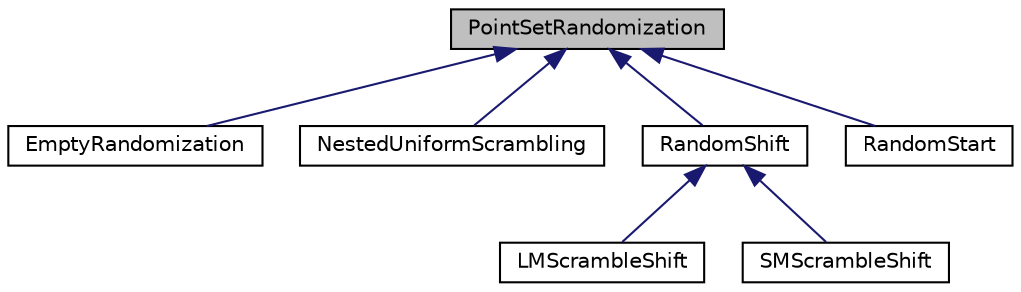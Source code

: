 digraph "PointSetRandomization"
{
 // INTERACTIVE_SVG=YES
  bgcolor="transparent";
  edge [fontname="Helvetica",fontsize="10",labelfontname="Helvetica",labelfontsize="10"];
  node [fontname="Helvetica",fontsize="10",shape=record];
  Node0 [label="PointSetRandomization",height=0.2,width=0.4,color="black", fillcolor="grey75", style="filled", fontcolor="black"];
  Node0 -> Node1 [dir="back",color="midnightblue",fontsize="10",style="solid",fontname="Helvetica"];
  Node1 [label="EmptyRandomization",height=0.2,width=0.4,color="black",URL="$d8/de8/classumontreal_1_1ssj_1_1hups_1_1EmptyRandomization.html",tooltip="This class implements an empty umontreal.ssj.hups.PointSetRandomization. "];
  Node0 -> Node2 [dir="back",color="midnightblue",fontsize="10",style="solid",fontname="Helvetica"];
  Node2 [label="NestedUniformScrambling",height=0.2,width=0.4,color="black",URL="$d4/d42/classumontreal_1_1ssj_1_1hups_1_1NestedUniformScrambling.html",tooltip="This class implements a PointSetRandomization that performs Owen&#39;s nested uniform scrambling ..."];
  Node0 -> Node3 [dir="back",color="midnightblue",fontsize="10",style="solid",fontname="Helvetica"];
  Node3 [label="RandomShift",height=0.2,width=0.4,color="black",URL="$dc/db7/classumontreal_1_1ssj_1_1hups_1_1RandomShift.html",tooltip="This class implements a umontreal.ssj.hups.PointSetRandomization. "];
  Node3 -> Node4 [dir="back",color="midnightblue",fontsize="10",style="solid",fontname="Helvetica"];
  Node4 [label="LMScrambleShift",height=0.2,width=0.4,color="black",URL="$d0/d27/classumontreal_1_1ssj_1_1hups_1_1LMScrambleShift.html",tooltip="This class implements a umontreal.ssj.hups.PointSetRandomization that performs a left matrix scrambli..."];
  Node3 -> Node5 [dir="back",color="midnightblue",fontsize="10",style="solid",fontname="Helvetica"];
  Node5 [label="SMScrambleShift",height=0.2,width=0.4,color="black",URL="$d6/d9e/classumontreal_1_1ssj_1_1hups_1_1SMScrambleShift.html",tooltip="This class implements a umontreal.ssj.hups.PointSetRandomization that performs a striped matrix scram..."];
  Node0 -> Node6 [dir="back",color="midnightblue",fontsize="10",style="solid",fontname="Helvetica"];
  Node6 [label="RandomStart",height=0.2,width=0.4,color="black",URL="$d6/d23/classumontreal_1_1ssj_1_1hups_1_1RandomStart.html",tooltip="This class implements a umontreal.ssj.hups.PointSetRandomization that randomizes a sequence simply by..."];
}
